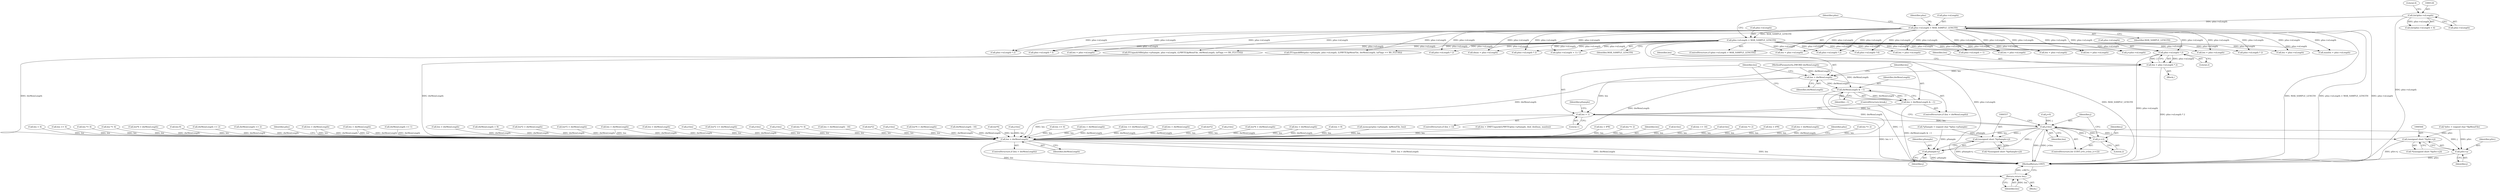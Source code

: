 digraph "0_gstreamer_bc2cdd57d549ab3ba59782e9b395d0cd683fd3ac@pointer" {
"1000509" [label="(Call,pIns->nLength * 2)"];
"1000141" [label="(Call,pIns->nLength = MAX_SAMPLE_LENGTH)"];
"1000136" [label="(Call,pIns->nLength > MAX_SAMPLE_LENGTH)"];
"1000125" [label="(Call,(int)pIns->nLength)"];
"1000507" [label="(Call,len = pIns->nLength * 2)"];
"1000515" [label="(Call,len > dwMemLength)"];
"1000520" [label="(Call,dwMemLength & ~1)"];
"1000518" [label="(Call,len = dwMemLength & ~1)"];
"1000524" [label="(Call,len > 1)"];
"1000547" [label="(Call,j<len)"];
"1000550" [label="(Call,j+=2)"];
"1000556" [label="(Call,(unsigned short *)(pSample+j))"];
"1000558" [label="(Call,pSample+j)"];
"1000563" [label="(Call,(unsigned short *)(pSrc+j))"];
"1000565" [label="(Call,pSrc+j)"];
"1002018" [label="(Call,len > dwMemLength)"];
"1002045" [label="(Return,return len;)"];
"1000393" [label="(Call,len += 16)"];
"1001655" [label="(Call,k<len)"];
"1000560" [label="(Identifier,j)"];
"1000696" [label="(Call,len *= 2)"];
"1002018" [label="(Call,len > dwMemLength)"];
"1002046" [label="(Identifier,len)"];
"1000517" [label="(Identifier,dwMemLength)"];
"1001549" [label="(Call,len > 4*8)"];
"1000514" [label="(ControlStructure,if (len > dwMemLength))"];
"1000519" [label="(Identifier,len)"];
"1002017" [label="(ControlStructure,if (len > dwMemLength))"];
"1000510" [label="(Call,pIns->nLength)"];
"1000145" [label="(Identifier,MAX_SAMPLE_LENGTH)"];
"1000550" [label="(Call,j+=2)"];
"1001544" [label="(Call,len > dwMemLength)"];
"1000248" [label="(Call,len = pIns->nLength)"];
"1002044" [label="(Identifier,pIns)"];
"1000811" [label="(Call,len *= 2)"];
"1000523" [label="(ControlStructure,if (len > 1))"];
"1000507" [label="(Call,len = pIns->nLength * 2)"];
"1002045" [label="(Return,return len;)"];
"1000940" [label="(Call,len < 4)"];
"1001322" [label="(Call,len >= 4)"];
"1001990" [label="(Call,len *= 4)"];
"1000967" [label="(Call,ITUnpack16Bit(pIns->pSample, pIns->nLength, (LPBYTE)lpMemFile, dwMemLength, (nFlags == RS_IT21516)))"];
"1001163" [label="(Call,len *= 4)"];
"1000542" [label="(ControlStructure,for (UINT j=0; j<len; j+=2))"];
"1000573" [label="(Call,pIns->nLength * 2)"];
"1001912" [label="(Call,len*4 > dwMemLength)"];
"1000524" [label="(Call,len > 1)"];
"1001230" [label="(Call,len-9)"];
"1000551" [label="(Identifier,j)"];
"1000521" [label="(Identifier,dwMemLength)"];
"1000137" [label="(Call,pIns->nLength)"];
"1001212" [label="(Call,dmax = pIns->nLength)"];
"1001102" [label="(Call,dwMemLength >> 2)"];
"1001919" [label="(Call,dwMemLength >> 2)"];
"1000998" [label="(Call,len = pIns->nLength)"];
"1000555" [label="(Call,*((unsigned short *)(pSample+j)))"];
"1000567" [label="(Identifier,j)"];
"1001700" [label="(Call,pIns->nLength * 6)"];
"1000141" [label="(Call,pIns->nLength = MAX_SAMPLE_LENGTH)"];
"1000537" [label="(Call,*pSrc = (signed char *)lpMemFile)"];
"1000202" [label="(Call,len = pIns->nLength)"];
"1001368" [label="(Call,j<pIns->nLength)"];
"1000562" [label="(Call,*((unsigned short *)(pSrc+j)))"];
"1000723" [label="(Call,len = pIns->nLength)"];
"1000558" [label="(Call,pSample+j)"];
"1000127" [label="(Call,pIns->nLength)"];
"1002024" [label="(Identifier,pIns)"];
"1001717" [label="(Call,len > dwMemLength)"];
"1000407" [label="(Call,len > dwMemLength)"];
"1001529" [label="(Call,pIns->nLength * 3)"];
"1001011" [label="(Call,dwMemLength >> 1)"];
"1000522" [label="(Identifier,~1)"];
"1001906" [label="(Call,len = pIns->nLength)"];
"1000544" [label="(Call,j=0)"];
"1002001" [label="(Call,len > dwMemLength)"];
"1000565" [label="(Call,pSrc+j)"];
"1001004" [label="(Call,len*2 > dwMemLength)"];
"1000622" [label="(Call,pIns->nLength * 2)"];
"1000579" [label="(Call,len > dwMemLength)"];
"1000124" [label="(Call,(int)pIns->nLength < 4)"];
"1000199" [label="(Block,)"];
"1000459" [label="(Call,pIns->nLength * 2)"];
"1000548" [label="(Identifier,j)"];
"1000563" [label="(Call,(unsigned short *)(pSrc+j))"];
"1001241" [label="(Call,pIns->nLength * 2)"];
"1000520" [label="(Call,dwMemLength & ~1)"];
"1000208" [label="(Call,len > dwMemLength)"];
"1001297" [label="(Call,j<len)"];
"1001089" [label="(Call,len = pIns->nLength)"];
"1000568" [label="(ControlStructure,break;)"];
"1000628" [label="(Call,len*2 <= dwMemLength)"];
"1000125" [label="(Call,(int)pIns->nLength)"];
"1000552" [label="(Literal,2)"];
"1000302" [label="(Call,(pIns->nLength + 1) / 2)"];
"1000303" [label="(Call,pIns->nLength + 1)"];
"1000487" [label="(Call,j<len)"];
"1000279" [label="(Call,j<len)"];
"1000928" [label="(Call,len *= 4)"];
"1000513" [label="(Literal,2)"];
"1000310" [label="(Call,len > dwMemLength - 16)"];
"1000629" [label="(Call,len*2)"];
"1000434" [label="(Call,j<len)"];
"1000858" [label="(Call,len*4 > dwMemLength)"];
"1000312" [label="(Call,dwMemLength - 16)"];
"1000530" [label="(Identifier,pSample)"];
"1000401" [label="(Call,pIns->nLength * 2)"];
"1000859" [label="(Call,len*4)"];
"1001828" [label="(Call,k<len)"];
"1000148" [label="(Identifier,pIns)"];
"1000142" [label="(Call,pIns->nLength)"];
"1000508" [label="(Identifier,len)"];
"1002020" [label="(Identifier,dwMemLength)"];
"1000952" [label="(Call,ITUnpack8Bit(pIns->pSample, pIns->nLength, (LPBYTE)lpMemFile, dwMemLength, (nFlags == RS_IT2158)))"];
"1000143" [label="(Identifier,pIns)"];
"1000526" [label="(Literal,1)"];
"1000566" [label="(Identifier,pSrc)"];
"1000547" [label="(Call,j<len)"];
"1000105" [label="(MethodParameterIn,DWORD dwMemLength)"];
"1000135" [label="(ControlStructure,if (pIns->nLength > MAX_SAMPLE_LENGTH))"];
"1001173" [label="(Call,dwMemLength > 9)"];
"1000556" [label="(Call,(unsigned short *)(pSample+j))"];
"1000743" [label="(Call,len*2 > dwMemLength)"];
"1000229" [label="(Call,j<len)"];
"1001480" [label="(Call,len >= 4)"];
"1000254" [label="(Call,len > dwMemLength)"];
"1000838" [label="(Call,len = pIns->nLength)"];
"1000559" [label="(Identifier,pSample)"];
"1000465" [label="(Call,len <= dwMemLength)"];
"1000516" [label="(Identifier,len)"];
"1000136" [label="(Call,pIns->nLength > MAX_SAMPLE_LENGTH)"];
"1002047" [label="(MethodReturn,UINT)"];
"1000529" [label="(Call,*pSample = (signed char *)pIns->pSample)"];
"1001995" [label="(Call,len = pIns->nLength)"];
"1000549" [label="(Identifier,len)"];
"1001205" [label="(Call,len > dwMemLength)"];
"1000106" [label="(Block,)"];
"1000744" [label="(Call,len*2)"];
"1001485" [label="(Call,maxlen = pIns->nLength)"];
"1000602" [label="(Call,j<len)"];
"1000525" [label="(Identifier,len)"];
"1001095" [label="(Call,len*4 > dwMemLength)"];
"1001247" [label="(Call,len > dwMemLength)"];
"1000130" [label="(Literal,4)"];
"1000518" [label="(Call,len = dwMemLength & ~1)"];
"1000509" [label="(Call,pIns->nLength * 2)"];
"1000140" [label="(Identifier,MAX_SAMPLE_LENGTH)"];
"1001169" [label="(Call,len = 9)"];
"1002011" [label="(Call,memcpy(pIns->pSample, lpMemFile, len))"];
"1001513" [label="(Call,len = DMFUnpack((LPBYTE)pIns->pSample, ibuf, ibufmax, maxlen))"];
"1001722" [label="(Call,len > 8*8)"];
"1001070" [label="(Call,len *= 2)"];
"1000515" [label="(Call,len > dwMemLength)"];
"1002019" [label="(Identifier,len)"];
"1000509" -> "1000507"  [label="AST: "];
"1000509" -> "1000513"  [label="CFG: "];
"1000510" -> "1000509"  [label="AST: "];
"1000513" -> "1000509"  [label="AST: "];
"1000507" -> "1000509"  [label="CFG: "];
"1000509" -> "1002047"  [label="DDG: pIns->nLength"];
"1000509" -> "1000507"  [label="DDG: pIns->nLength"];
"1000509" -> "1000507"  [label="DDG: 2"];
"1000141" -> "1000509"  [label="DDG: pIns->nLength"];
"1000136" -> "1000509"  [label="DDG: pIns->nLength"];
"1000141" -> "1000135"  [label="AST: "];
"1000141" -> "1000145"  [label="CFG: "];
"1000142" -> "1000141"  [label="AST: "];
"1000145" -> "1000141"  [label="AST: "];
"1000148" -> "1000141"  [label="CFG: "];
"1000141" -> "1002047"  [label="DDG: pIns->nLength"];
"1000141" -> "1002047"  [label="DDG: MAX_SAMPLE_LENGTH"];
"1000136" -> "1000141"  [label="DDG: MAX_SAMPLE_LENGTH"];
"1000141" -> "1000202"  [label="DDG: pIns->nLength"];
"1000141" -> "1000248"  [label="DDG: pIns->nLength"];
"1000141" -> "1000302"  [label="DDG: pIns->nLength"];
"1000141" -> "1000303"  [label="DDG: pIns->nLength"];
"1000141" -> "1000401"  [label="DDG: pIns->nLength"];
"1000141" -> "1000459"  [label="DDG: pIns->nLength"];
"1000141" -> "1000573"  [label="DDG: pIns->nLength"];
"1000141" -> "1000622"  [label="DDG: pIns->nLength"];
"1000141" -> "1000723"  [label="DDG: pIns->nLength"];
"1000141" -> "1000838"  [label="DDG: pIns->nLength"];
"1000141" -> "1000952"  [label="DDG: pIns->nLength"];
"1000141" -> "1000967"  [label="DDG: pIns->nLength"];
"1000141" -> "1000998"  [label="DDG: pIns->nLength"];
"1000141" -> "1001089"  [label="DDG: pIns->nLength"];
"1000141" -> "1001212"  [label="DDG: pIns->nLength"];
"1000141" -> "1001241"  [label="DDG: pIns->nLength"];
"1000141" -> "1001368"  [label="DDG: pIns->nLength"];
"1000141" -> "1001485"  [label="DDG: pIns->nLength"];
"1000141" -> "1001529"  [label="DDG: pIns->nLength"];
"1000141" -> "1001700"  [label="DDG: pIns->nLength"];
"1000141" -> "1001906"  [label="DDG: pIns->nLength"];
"1000141" -> "1001995"  [label="DDG: pIns->nLength"];
"1000136" -> "1000135"  [label="AST: "];
"1000136" -> "1000140"  [label="CFG: "];
"1000137" -> "1000136"  [label="AST: "];
"1000140" -> "1000136"  [label="AST: "];
"1000143" -> "1000136"  [label="CFG: "];
"1000148" -> "1000136"  [label="CFG: "];
"1000136" -> "1002047"  [label="DDG: MAX_SAMPLE_LENGTH"];
"1000136" -> "1002047"  [label="DDG: pIns->nLength > MAX_SAMPLE_LENGTH"];
"1000136" -> "1002047"  [label="DDG: pIns->nLength"];
"1000125" -> "1000136"  [label="DDG: pIns->nLength"];
"1000136" -> "1000202"  [label="DDG: pIns->nLength"];
"1000136" -> "1000248"  [label="DDG: pIns->nLength"];
"1000136" -> "1000302"  [label="DDG: pIns->nLength"];
"1000136" -> "1000303"  [label="DDG: pIns->nLength"];
"1000136" -> "1000401"  [label="DDG: pIns->nLength"];
"1000136" -> "1000459"  [label="DDG: pIns->nLength"];
"1000136" -> "1000573"  [label="DDG: pIns->nLength"];
"1000136" -> "1000622"  [label="DDG: pIns->nLength"];
"1000136" -> "1000723"  [label="DDG: pIns->nLength"];
"1000136" -> "1000838"  [label="DDG: pIns->nLength"];
"1000136" -> "1000952"  [label="DDG: pIns->nLength"];
"1000136" -> "1000967"  [label="DDG: pIns->nLength"];
"1000136" -> "1000998"  [label="DDG: pIns->nLength"];
"1000136" -> "1001089"  [label="DDG: pIns->nLength"];
"1000136" -> "1001212"  [label="DDG: pIns->nLength"];
"1000136" -> "1001241"  [label="DDG: pIns->nLength"];
"1000136" -> "1001368"  [label="DDG: pIns->nLength"];
"1000136" -> "1001485"  [label="DDG: pIns->nLength"];
"1000136" -> "1001529"  [label="DDG: pIns->nLength"];
"1000136" -> "1001700"  [label="DDG: pIns->nLength"];
"1000136" -> "1001906"  [label="DDG: pIns->nLength"];
"1000136" -> "1001995"  [label="DDG: pIns->nLength"];
"1000125" -> "1000124"  [label="AST: "];
"1000125" -> "1000127"  [label="CFG: "];
"1000126" -> "1000125"  [label="AST: "];
"1000127" -> "1000125"  [label="AST: "];
"1000130" -> "1000125"  [label="CFG: "];
"1000125" -> "1002047"  [label="DDG: pIns->nLength"];
"1000125" -> "1000124"  [label="DDG: pIns->nLength"];
"1000507" -> "1000199"  [label="AST: "];
"1000508" -> "1000507"  [label="AST: "];
"1000516" -> "1000507"  [label="CFG: "];
"1000507" -> "1002047"  [label="DDG: pIns->nLength * 2"];
"1000507" -> "1000515"  [label="DDG: len"];
"1000515" -> "1000514"  [label="AST: "];
"1000515" -> "1000517"  [label="CFG: "];
"1000516" -> "1000515"  [label="AST: "];
"1000517" -> "1000515"  [label="AST: "];
"1000519" -> "1000515"  [label="CFG: "];
"1000525" -> "1000515"  [label="CFG: "];
"1000105" -> "1000515"  [label="DDG: dwMemLength"];
"1000515" -> "1000520"  [label="DDG: dwMemLength"];
"1000515" -> "1000524"  [label="DDG: len"];
"1000515" -> "1002018"  [label="DDG: dwMemLength"];
"1000520" -> "1000518"  [label="AST: "];
"1000520" -> "1000522"  [label="CFG: "];
"1000521" -> "1000520"  [label="AST: "];
"1000522" -> "1000520"  [label="AST: "];
"1000518" -> "1000520"  [label="CFG: "];
"1000520" -> "1002047"  [label="DDG: ~1"];
"1000520" -> "1000518"  [label="DDG: dwMemLength"];
"1000520" -> "1000518"  [label="DDG: ~1"];
"1000105" -> "1000520"  [label="DDG: dwMemLength"];
"1000520" -> "1002018"  [label="DDG: dwMemLength"];
"1000518" -> "1000514"  [label="AST: "];
"1000519" -> "1000518"  [label="AST: "];
"1000525" -> "1000518"  [label="CFG: "];
"1000518" -> "1002047"  [label="DDG: dwMemLength & ~1"];
"1000518" -> "1000524"  [label="DDG: len"];
"1000524" -> "1000523"  [label="AST: "];
"1000524" -> "1000526"  [label="CFG: "];
"1000525" -> "1000524"  [label="AST: "];
"1000526" -> "1000524"  [label="AST: "];
"1000530" -> "1000524"  [label="CFG: "];
"1000568" -> "1000524"  [label="CFG: "];
"1000524" -> "1002047"  [label="DDG: len > 1"];
"1000524" -> "1000547"  [label="DDG: len"];
"1000524" -> "1002018"  [label="DDG: len"];
"1000547" -> "1000542"  [label="AST: "];
"1000547" -> "1000549"  [label="CFG: "];
"1000548" -> "1000547"  [label="AST: "];
"1000549" -> "1000547"  [label="AST: "];
"1000557" -> "1000547"  [label="CFG: "];
"1000568" -> "1000547"  [label="CFG: "];
"1000547" -> "1002047"  [label="DDG: j"];
"1000547" -> "1002047"  [label="DDG: j<len"];
"1000550" -> "1000547"  [label="DDG: j"];
"1000544" -> "1000547"  [label="DDG: j"];
"1000547" -> "1000550"  [label="DDG: j"];
"1000547" -> "1000556"  [label="DDG: j"];
"1000547" -> "1000558"  [label="DDG: j"];
"1000547" -> "1000563"  [label="DDG: j"];
"1000547" -> "1000565"  [label="DDG: j"];
"1000547" -> "1002018"  [label="DDG: len"];
"1000550" -> "1000542"  [label="AST: "];
"1000550" -> "1000552"  [label="CFG: "];
"1000551" -> "1000550"  [label="AST: "];
"1000552" -> "1000550"  [label="AST: "];
"1000548" -> "1000550"  [label="CFG: "];
"1000556" -> "1000555"  [label="AST: "];
"1000556" -> "1000558"  [label="CFG: "];
"1000557" -> "1000556"  [label="AST: "];
"1000558" -> "1000556"  [label="AST: "];
"1000555" -> "1000556"  [label="CFG: "];
"1000556" -> "1002047"  [label="DDG: pSample+j"];
"1000529" -> "1000556"  [label="DDG: pSample"];
"1000558" -> "1000560"  [label="CFG: "];
"1000559" -> "1000558"  [label="AST: "];
"1000560" -> "1000558"  [label="AST: "];
"1000558" -> "1002047"  [label="DDG: pSample"];
"1000529" -> "1000558"  [label="DDG: pSample"];
"1000563" -> "1000562"  [label="AST: "];
"1000563" -> "1000565"  [label="CFG: "];
"1000564" -> "1000563"  [label="AST: "];
"1000565" -> "1000563"  [label="AST: "];
"1000562" -> "1000563"  [label="CFG: "];
"1000563" -> "1002047"  [label="DDG: pSrc+j"];
"1000537" -> "1000563"  [label="DDG: pSrc"];
"1000565" -> "1000567"  [label="CFG: "];
"1000566" -> "1000565"  [label="AST: "];
"1000567" -> "1000565"  [label="AST: "];
"1000565" -> "1002047"  [label="DDG: pSrc"];
"1000537" -> "1000565"  [label="DDG: pSrc"];
"1002018" -> "1002017"  [label="AST: "];
"1002018" -> "1002020"  [label="CFG: "];
"1002019" -> "1002018"  [label="AST: "];
"1002020" -> "1002018"  [label="AST: "];
"1002024" -> "1002018"  [label="CFG: "];
"1002044" -> "1002018"  [label="CFG: "];
"1002018" -> "1002047"  [label="DDG: len > dwMemLength"];
"1002018" -> "1002047"  [label="DDG: dwMemLength"];
"1002018" -> "1002047"  [label="DDG: len"];
"1000393" -> "1002018"  [label="DDG: len"];
"1000487" -> "1002018"  [label="DDG: len"];
"1001297" -> "1002018"  [label="DDG: len"];
"1001163" -> "1002018"  [label="DDG: len"];
"1000254" -> "1002018"  [label="DDG: len"];
"1000254" -> "1002018"  [label="DDG: dwMemLength"];
"1001990" -> "1002018"  [label="DDG: len"];
"1000310" -> "1002018"  [label="DDG: len"];
"1000928" -> "1002018"  [label="DDG: len"];
"1001513" -> "1002018"  [label="DDG: len"];
"1000859" -> "1002018"  [label="DDG: len"];
"1000229" -> "1002018"  [label="DDG: len"];
"1000279" -> "1002018"  [label="DDG: len"];
"1001322" -> "1002018"  [label="DDG: len"];
"1001247" -> "1002018"  [label="DDG: len"];
"1001247" -> "1002018"  [label="DDG: dwMemLength"];
"1000811" -> "1002018"  [label="DDG: len"];
"1001655" -> "1002018"  [label="DDG: len"];
"1000629" -> "1002018"  [label="DDG: len"];
"1001169" -> "1002018"  [label="DDG: len"];
"1001544" -> "1002018"  [label="DDG: len"];
"1001544" -> "1002018"  [label="DDG: dwMemLength"];
"1001828" -> "1002018"  [label="DDG: len"];
"1000579" -> "1002018"  [label="DDG: len"];
"1000579" -> "1002018"  [label="DDG: dwMemLength"];
"1000434" -> "1002018"  [label="DDG: len"];
"1000696" -> "1002018"  [label="DDG: len"];
"1000744" -> "1002018"  [label="DDG: len"];
"1000940" -> "1002018"  [label="DDG: len"];
"1000407" -> "1002018"  [label="DDG: len"];
"1000407" -> "1002018"  [label="DDG: dwMemLength"];
"1001717" -> "1002018"  [label="DDG: len"];
"1001717" -> "1002018"  [label="DDG: dwMemLength"];
"1000602" -> "1002018"  [label="DDG: len"];
"1002011" -> "1002018"  [label="DDG: len"];
"1001722" -> "1002018"  [label="DDG: len"];
"1001480" -> "1002018"  [label="DDG: len"];
"1001070" -> "1002018"  [label="DDG: len"];
"1001549" -> "1002018"  [label="DDG: len"];
"1001230" -> "1002018"  [label="DDG: len"];
"1001011" -> "1002018"  [label="DDG: dwMemLength"];
"1001912" -> "1002018"  [label="DDG: dwMemLength"];
"1001205" -> "1002018"  [label="DDG: dwMemLength"];
"1002001" -> "1002018"  [label="DDG: dwMemLength"];
"1001095" -> "1002018"  [label="DDG: dwMemLength"];
"1000208" -> "1002018"  [label="DDG: dwMemLength"];
"1000628" -> "1002018"  [label="DDG: dwMemLength"];
"1001004" -> "1002018"  [label="DDG: dwMemLength"];
"1000743" -> "1002018"  [label="DDG: dwMemLength"];
"1000312" -> "1002018"  [label="DDG: dwMemLength"];
"1000465" -> "1002018"  [label="DDG: dwMemLength"];
"1000967" -> "1002018"  [label="DDG: dwMemLength"];
"1001102" -> "1002018"  [label="DDG: dwMemLength"];
"1000952" -> "1002018"  [label="DDG: dwMemLength"];
"1001173" -> "1002018"  [label="DDG: dwMemLength"];
"1001919" -> "1002018"  [label="DDG: dwMemLength"];
"1000858" -> "1002018"  [label="DDG: dwMemLength"];
"1000105" -> "1002018"  [label="DDG: dwMemLength"];
"1002018" -> "1002045"  [label="DDG: len"];
"1002045" -> "1000106"  [label="AST: "];
"1002045" -> "1002046"  [label="CFG: "];
"1002046" -> "1002045"  [label="AST: "];
"1002047" -> "1002045"  [label="CFG: "];
"1002045" -> "1002047"  [label="DDG: <RET>"];
"1002046" -> "1002045"  [label="DDG: len"];
}
